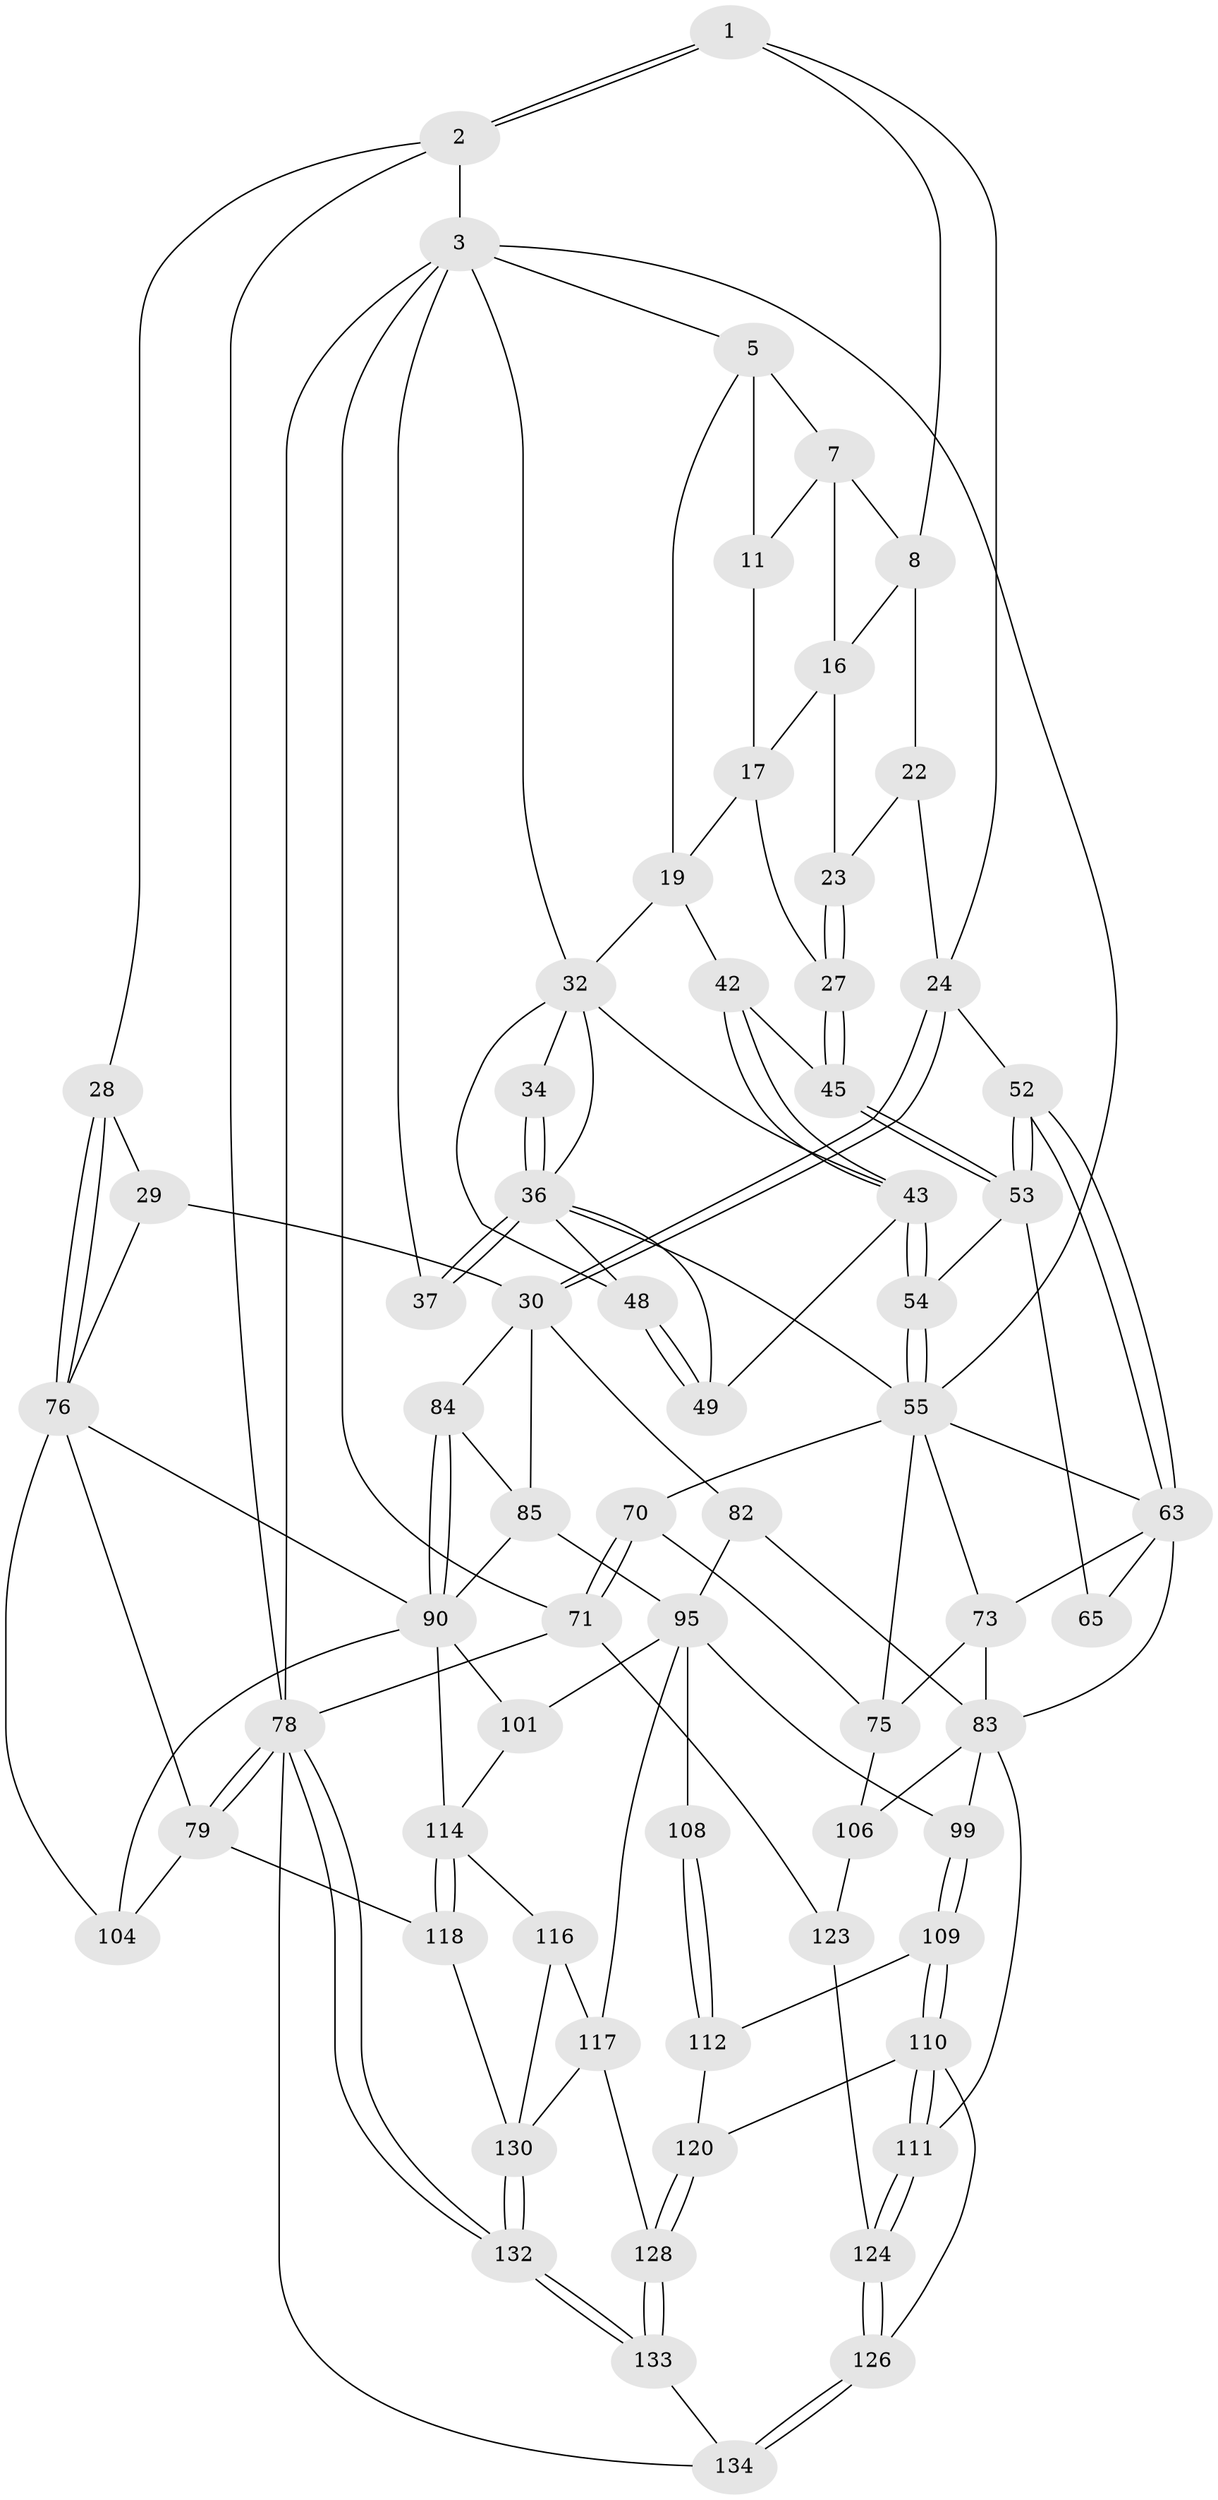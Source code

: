 // original degree distribution, {3: 0.022388059701492536, 5: 0.5746268656716418, 6: 0.20149253731343283, 4: 0.20149253731343283}
// Generated by graph-tools (version 1.1) at 2025/17/03/09/25 04:17:14]
// undirected, 67 vertices, 154 edges
graph export_dot {
graph [start="1"]
  node [color=gray90,style=filled];
  1 [pos="+0.8153316834854374+0",super="+9"];
  2 [pos="+1+0"];
  3 [pos="+0+0",super="+4+38"];
  5 [pos="+0.26549712905767026+0",super="+12+6"];
  7 [pos="+0.5294183676290384+0",super="+13"];
  8 [pos="+0.6751339397888291+0",super="+10"];
  11 [pos="+0.39601969362667067+0.1180277606231638",super="+14"];
  16 [pos="+0.5522351329053203+0.09569105789104422",super="+20"];
  17 [pos="+0.44568678921290267+0.15644196657900356",super="+18+21"];
  19 [pos="+0.2786146032050247+0.17156595630748278",super="+31"];
  22 [pos="+0.6402517373187103+0.26425572837955197"];
  23 [pos="+0.5227540104420887+0.2884862441275625"];
  24 [pos="+0.7808710199654969+0.28049992895648923",super="+25"];
  27 [pos="+0.49101040865221107+0.30171892669552774"];
  28 [pos="+1+0.14390052910619194"];
  29 [pos="+0.888473254936057+0.2853092707651364",super="+67"];
  30 [pos="+0.7952130074287627+0.2821052044498672",super="+61"];
  32 [pos="+0.25054314025509017+0.18149718797667208",super="+35+33"];
  34 [pos="+0.10103805552279758+0.16240832280755255"];
  36 [pos="+0.04031967064478847+0.25489239374193856",super="+41"];
  37 [pos="+0+0.2971418563404696"];
  42 [pos="+0.2946411472811706+0.22752656244874467"];
  43 [pos="+0.2516210364491333+0.37941544434532726",super="+44"];
  45 [pos="+0.46898834997668964+0.3288784491088471"];
  48 [pos="+0.09298730403004787+0.3258060198605652"];
  49 [pos="+0.10602163306856915+0.3547915041291739"];
  52 [pos="+0.5420279611621025+0.4526278466053446"];
  53 [pos="+0.46724012585415936+0.3384664232458049",super="+59"];
  54 [pos="+0.26142426850350337+0.4171689070391456"];
  55 [pos="+0.21875103652711556+0.47340649241217275",super="+69+56"];
  63 [pos="+0.41706321352941333+0.5413974850231005",super="+72+64"];
  65 [pos="+0.39678869485767276+0.5071158520260526"];
  70 [pos="+0+0.6934853768557606"];
  71 [pos="+0+0.7164812100539748",super="+87"];
  73 [pos="+0.37183289253161733+0.6312087245760389",super="+74"];
  75 [pos="+0.19107809872096673+0.6095346765457289",super="+86"];
  76 [pos="+1+0.45414194134168945",super="+77"];
  78 [pos="+1+1",super="+88"];
  79 [pos="+1+0.8764303087784724",super="+80"];
  82 [pos="+0.5964264617577871+0.5940824263144963"];
  83 [pos="+0.47621939892632176+0.6018346532623646",super="+91"];
  84 [pos="+0.7906130013521325+0.59306785573972"];
  85 [pos="+0.7734411538978809+0.6133889085129108",super="+94"];
  90 [pos="+0.8992698397781069+0.6816712702258086",super="+97"];
  95 [pos="+0.7190845450482144+0.7078514038737741",super="+102+96"];
  99 [pos="+0.5778572364724017+0.7133042274586079"];
  101 [pos="+0.7755156852283144+0.761884487081707"];
  104 [pos="+0.9524932159502759+0.7360666862841948"];
  106 [pos="+0.18154854255246738+0.7819092840473237",super="+122"];
  108 [pos="+0.6867240454751784+0.8026745177291075"];
  109 [pos="+0.5651674615666531+0.7857755955070883"];
  110 [pos="+0.5649160456731853+0.786096461383062",super="+121"];
  111 [pos="+0.37989037400144327+0.7834503895175243"];
  112 [pos="+0.6667865195932144+0.8230051529424492",super="+113"];
  114 [pos="+0.8329217089476821+0.8403684783354742",super="+115"];
  116 [pos="+0.7544321424215518+0.8486443681243739"];
  117 [pos="+0.750865888177483+0.8491945733089551",super="+127"];
  118 [pos="+0.8754402989083345+0.882077269340828",super="+129"];
  120 [pos="+0.6372088268627698+0.9515486632254035"];
  123 [pos="+0+1",super="+125"];
  124 [pos="+0.3606883103386801+0.8947610834388057"];
  126 [pos="+0.41099216241931674+0.9780016557219936"];
  128 [pos="+0.6378369758971972+0.9793411164465007"];
  130 [pos="+0.8647117516779659+0.9403372003074966",super="+131"];
  132 [pos="+0.9380380088953864+1"];
  133 [pos="+0.5387603092391275+1"];
  134 [pos="+0.4654302382407819+1"];
  1 -- 2;
  1 -- 2;
  1 -- 8;
  1 -- 24;
  2 -- 3;
  2 -- 28;
  2 -- 78;
  3 -- 5;
  3 -- 78;
  3 -- 37;
  3 -- 71;
  3 -- 55;
  3 -- 32;
  5 -- 19;
  5 -- 11 [weight=2];
  5 -- 7;
  7 -- 8;
  7 -- 16;
  7 -- 11;
  8 -- 16;
  8 -- 22;
  11 -- 17;
  16 -- 23;
  16 -- 17;
  17 -- 19;
  17 -- 27;
  19 -- 32;
  19 -- 42;
  22 -- 23;
  22 -- 24;
  23 -- 27;
  23 -- 27;
  24 -- 30 [weight=2];
  24 -- 30;
  24 -- 52;
  27 -- 45;
  27 -- 45;
  28 -- 29;
  28 -- 76;
  28 -- 76;
  29 -- 30 [weight=2];
  29 -- 76;
  30 -- 82;
  30 -- 84;
  30 -- 85;
  32 -- 48;
  32 -- 34;
  32 -- 43;
  32 -- 36;
  34 -- 36;
  34 -- 36;
  36 -- 37 [weight=2];
  36 -- 37;
  36 -- 48;
  36 -- 49;
  36 -- 55;
  42 -- 43;
  42 -- 43;
  42 -- 45;
  43 -- 54;
  43 -- 54;
  43 -- 49;
  45 -- 53;
  45 -- 53;
  48 -- 49;
  48 -- 49;
  52 -- 53;
  52 -- 53;
  52 -- 63;
  52 -- 63;
  53 -- 65 [weight=2];
  53 -- 54;
  54 -- 55;
  54 -- 55;
  55 -- 73;
  55 -- 70;
  55 -- 75;
  55 -- 63;
  63 -- 73;
  63 -- 83;
  63 -- 65;
  70 -- 71;
  70 -- 71;
  70 -- 75;
  71 -- 123;
  71 -- 78;
  73 -- 75;
  73 -- 83;
  75 -- 106;
  76 -- 104;
  76 -- 90;
  76 -- 79;
  78 -- 79;
  78 -- 79;
  78 -- 132;
  78 -- 132;
  78 -- 134;
  79 -- 118 [weight=2];
  79 -- 104;
  82 -- 83;
  82 -- 95;
  83 -- 99;
  83 -- 106;
  83 -- 111;
  84 -- 85;
  84 -- 90;
  84 -- 90;
  85 -- 95;
  85 -- 90;
  90 -- 114;
  90 -- 101;
  90 -- 104;
  95 -- 117;
  95 -- 108 [weight=2];
  95 -- 101;
  95 -- 99;
  99 -- 109;
  99 -- 109;
  101 -- 114;
  106 -- 123 [weight=2];
  108 -- 112;
  108 -- 112;
  109 -- 110;
  109 -- 110;
  109 -- 112;
  110 -- 111;
  110 -- 111;
  110 -- 120;
  110 -- 126;
  111 -- 124;
  111 -- 124;
  112 -- 120;
  114 -- 118;
  114 -- 118;
  114 -- 116;
  116 -- 117;
  116 -- 130;
  117 -- 128;
  117 -- 130;
  118 -- 130;
  120 -- 128;
  120 -- 128;
  123 -- 124;
  124 -- 126;
  124 -- 126;
  126 -- 134;
  126 -- 134;
  128 -- 133;
  128 -- 133;
  130 -- 132;
  130 -- 132;
  132 -- 133;
  132 -- 133;
  133 -- 134;
}
